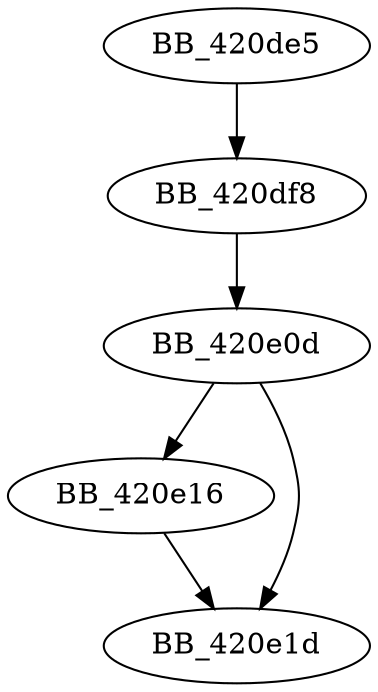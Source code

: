 DiGraph ___crtGetLocaleInfoA{
BB_420de5->BB_420df8
BB_420df8->BB_420e0d
BB_420e0d->BB_420e16
BB_420e0d->BB_420e1d
BB_420e16->BB_420e1d
}
